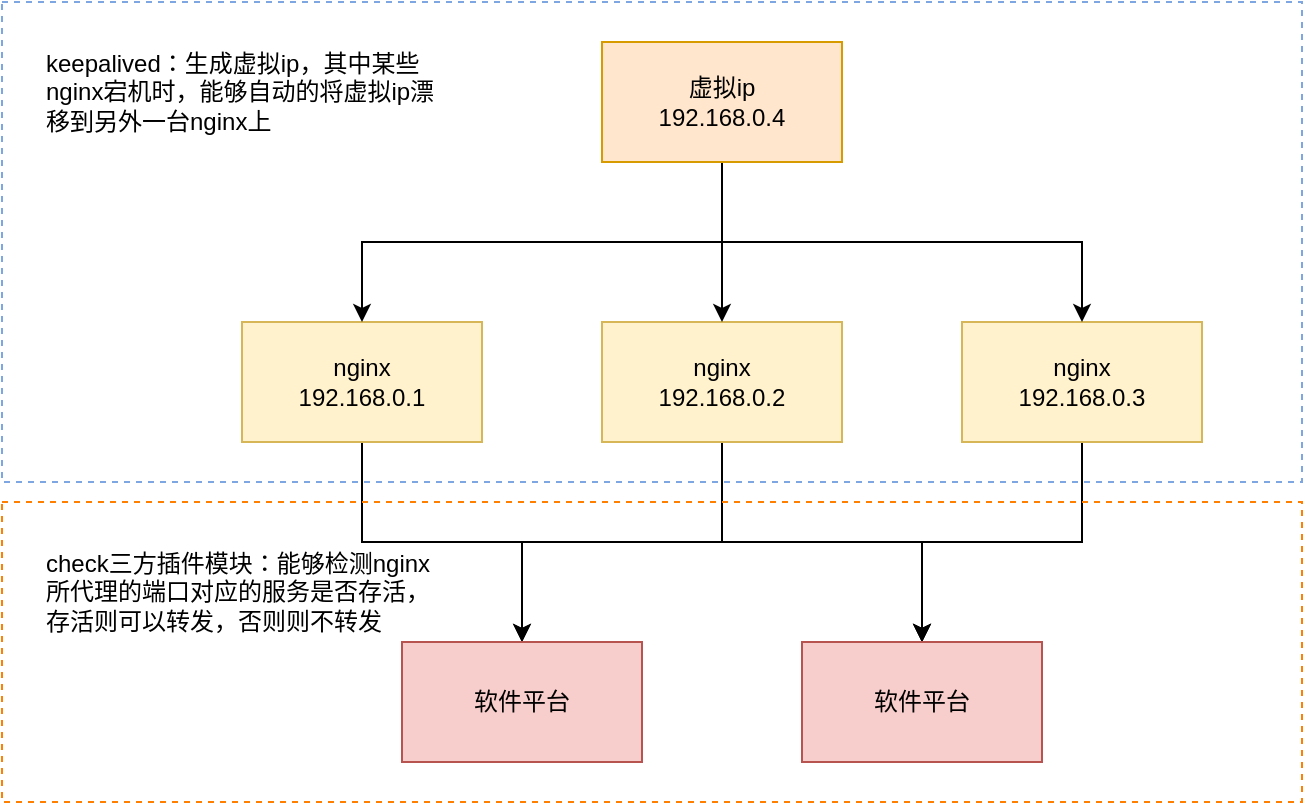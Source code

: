<mxfile version="17.2.4" type="github" pages="2">
  <diagram id="AbGB8vphmDzImQ63fVPD" name="nginx架构">
    <mxGraphModel dx="1234" dy="744" grid="1" gridSize="10" guides="1" tooltips="1" connect="1" arrows="1" fold="1" page="1" pageScale="1" pageWidth="827" pageHeight="1169" math="0" shadow="0">
      <root>
        <mxCell id="0" />
        <mxCell id="1" parent="0" />
        <mxCell id="PTd9Yx-x4nZZ-ReN7KOH-13" style="edgeStyle=orthogonalEdgeStyle;rounded=0;orthogonalLoop=1;jettySize=auto;html=1;exitX=0.5;exitY=1;exitDx=0;exitDy=0;" parent="1" source="PTd9Yx-x4nZZ-ReN7KOH-1" target="PTd9Yx-x4nZZ-ReN7KOH-9" edge="1">
          <mxGeometry relative="1" as="geometry" />
        </mxCell>
        <mxCell id="PTd9Yx-x4nZZ-ReN7KOH-14" style="edgeStyle=orthogonalEdgeStyle;rounded=0;orthogonalLoop=1;jettySize=auto;html=1;exitX=0.5;exitY=1;exitDx=0;exitDy=0;entryX=0.5;entryY=0;entryDx=0;entryDy=0;" parent="1" source="PTd9Yx-x4nZZ-ReN7KOH-1" target="PTd9Yx-x4nZZ-ReN7KOH-10" edge="1">
          <mxGeometry relative="1" as="geometry" />
        </mxCell>
        <mxCell id="PTd9Yx-x4nZZ-ReN7KOH-1" value="nginx&lt;br&gt;192.168.0.1" style="rounded=0;whiteSpace=wrap;html=1;fillColor=#fff2cc;strokeColor=#d6b656;" parent="1" vertex="1">
          <mxGeometry x="160" y="250" width="120" height="60" as="geometry" />
        </mxCell>
        <mxCell id="PTd9Yx-x4nZZ-ReN7KOH-11" style="edgeStyle=orthogonalEdgeStyle;rounded=0;orthogonalLoop=1;jettySize=auto;html=1;exitX=0.5;exitY=1;exitDx=0;exitDy=0;" parent="1" source="PTd9Yx-x4nZZ-ReN7KOH-2" target="PTd9Yx-x4nZZ-ReN7KOH-9" edge="1">
          <mxGeometry relative="1" as="geometry" />
        </mxCell>
        <mxCell id="PTd9Yx-x4nZZ-ReN7KOH-12" style="edgeStyle=orthogonalEdgeStyle;rounded=0;orthogonalLoop=1;jettySize=auto;html=1;exitX=0.5;exitY=1;exitDx=0;exitDy=0;" parent="1" source="PTd9Yx-x4nZZ-ReN7KOH-2" target="PTd9Yx-x4nZZ-ReN7KOH-10" edge="1">
          <mxGeometry relative="1" as="geometry" />
        </mxCell>
        <mxCell id="PTd9Yx-x4nZZ-ReN7KOH-2" value="nginx&lt;br&gt;192.168.0.2" style="rounded=0;whiteSpace=wrap;html=1;fillColor=#fff2cc;strokeColor=#d6b656;" parent="1" vertex="1">
          <mxGeometry x="340" y="250" width="120" height="60" as="geometry" />
        </mxCell>
        <mxCell id="PTd9Yx-x4nZZ-ReN7KOH-15" value="" style="edgeStyle=orthogonalEdgeStyle;rounded=0;orthogonalLoop=1;jettySize=auto;html=1;" parent="1" source="PTd9Yx-x4nZZ-ReN7KOH-3" target="PTd9Yx-x4nZZ-ReN7KOH-10" edge="1">
          <mxGeometry relative="1" as="geometry" />
        </mxCell>
        <mxCell id="PTd9Yx-x4nZZ-ReN7KOH-3" value="nginx&lt;br&gt;192.168.0.3" style="rounded=0;whiteSpace=wrap;html=1;fillColor=#fff2cc;strokeColor=#d6b656;" parent="1" vertex="1">
          <mxGeometry x="520" y="250" width="120" height="60" as="geometry" />
        </mxCell>
        <mxCell id="PTd9Yx-x4nZZ-ReN7KOH-5" style="edgeStyle=orthogonalEdgeStyle;rounded=0;orthogonalLoop=1;jettySize=auto;html=1;exitX=0.5;exitY=1;exitDx=0;exitDy=0;" parent="1" source="PTd9Yx-x4nZZ-ReN7KOH-4" target="PTd9Yx-x4nZZ-ReN7KOH-2" edge="1">
          <mxGeometry relative="1" as="geometry" />
        </mxCell>
        <mxCell id="PTd9Yx-x4nZZ-ReN7KOH-7" style="edgeStyle=orthogonalEdgeStyle;rounded=0;orthogonalLoop=1;jettySize=auto;html=1;exitX=0.5;exitY=1;exitDx=0;exitDy=0;entryX=0.5;entryY=0;entryDx=0;entryDy=0;" parent="1" source="PTd9Yx-x4nZZ-ReN7KOH-4" target="PTd9Yx-x4nZZ-ReN7KOH-1" edge="1">
          <mxGeometry relative="1" as="geometry" />
        </mxCell>
        <mxCell id="PTd9Yx-x4nZZ-ReN7KOH-8" style="edgeStyle=orthogonalEdgeStyle;rounded=0;orthogonalLoop=1;jettySize=auto;html=1;exitX=0.5;exitY=1;exitDx=0;exitDy=0;" parent="1" source="PTd9Yx-x4nZZ-ReN7KOH-4" target="PTd9Yx-x4nZZ-ReN7KOH-3" edge="1">
          <mxGeometry relative="1" as="geometry" />
        </mxCell>
        <mxCell id="PTd9Yx-x4nZZ-ReN7KOH-4" value="虚拟ip&lt;br&gt;192.168.0.4" style="rounded=0;whiteSpace=wrap;html=1;fillColor=#ffe6cc;strokeColor=#d79b00;" parent="1" vertex="1">
          <mxGeometry x="340" y="110" width="120" height="60" as="geometry" />
        </mxCell>
        <mxCell id="PTd9Yx-x4nZZ-ReN7KOH-9" value="软件平台" style="rounded=0;whiteSpace=wrap;html=1;fillColor=#f8cecc;strokeColor=#b85450;" parent="1" vertex="1">
          <mxGeometry x="240" y="410" width="120" height="60" as="geometry" />
        </mxCell>
        <mxCell id="PTd9Yx-x4nZZ-ReN7KOH-10" value="软件平台" style="rounded=0;whiteSpace=wrap;html=1;fillColor=#f8cecc;strokeColor=#b85450;" parent="1" vertex="1">
          <mxGeometry x="440" y="410" width="120" height="60" as="geometry" />
        </mxCell>
        <mxCell id="qX3kSHfu-rbMG_rdWQL6-1" value="" style="rounded=0;whiteSpace=wrap;html=1;fillColor=none;dashed=1;strokeColor=#7EA6E0;" parent="1" vertex="1">
          <mxGeometry x="40" y="90" width="650" height="240" as="geometry" />
        </mxCell>
        <mxCell id="qX3kSHfu-rbMG_rdWQL6-2" value="keepalived：生成虚拟ip，其中某些nginx宕机时，能够自动的将虚拟ip漂移到另外一台nginx上" style="text;html=1;strokeColor=none;fillColor=none;align=left;verticalAlign=middle;whiteSpace=wrap;rounded=0;dashed=1;" parent="1" vertex="1">
          <mxGeometry x="60" y="110" width="200" height="50" as="geometry" />
        </mxCell>
        <mxCell id="qX3kSHfu-rbMG_rdWQL6-3" value="" style="rounded=0;whiteSpace=wrap;html=1;fillColor=none;dashed=1;strokeColor=#FF8000;" parent="1" vertex="1">
          <mxGeometry x="40" y="340" width="650" height="150" as="geometry" />
        </mxCell>
        <mxCell id="qX3kSHfu-rbMG_rdWQL6-4" value="check三方插件模块：能够检测nginx所代理的端口对应的服务是否存活，存活则可以转发，否则则不转发" style="text;html=1;strokeColor=none;fillColor=none;align=left;verticalAlign=middle;whiteSpace=wrap;rounded=0;dashed=1;" parent="1" vertex="1">
          <mxGeometry x="60" y="360" width="200" height="50" as="geometry" />
        </mxCell>
      </root>
    </mxGraphModel>
  </diagram>
  <diagram id="4eOVhuLsOB_LPVc4r546" name="rocketmq架构">
    <mxGraphModel dx="1234" dy="744" grid="1" gridSize="10" guides="1" tooltips="1" connect="1" arrows="1" fold="1" page="1" pageScale="1" pageWidth="827" pageHeight="1169" math="0" shadow="0">
      <root>
        <mxCell id="0" />
        <mxCell id="1" parent="0" />
        <mxCell id="JQ-qV65VfViYML8qQNWL-12" style="edgeStyle=orthogonalEdgeStyle;rounded=0;orthogonalLoop=1;jettySize=auto;html=1;exitX=1;exitY=0.5;exitDx=0;exitDy=0;startArrow=classic;startFill=1;" edge="1" parent="1" source="JQ-qV65VfViYML8qQNWL-1" target="JQ-qV65VfViYML8qQNWL-2">
          <mxGeometry relative="1" as="geometry" />
        </mxCell>
        <mxCell id="JQ-qV65VfViYML8qQNWL-1" value="namesrv" style="rounded=0;whiteSpace=wrap;html=1;fillColor=#ffe6cc;strokeColor=#d79b00;" vertex="1" parent="1">
          <mxGeometry x="130" y="140" width="120" height="60" as="geometry" />
        </mxCell>
        <mxCell id="JQ-qV65VfViYML8qQNWL-2" value="namesrv" style="rounded=0;whiteSpace=wrap;html=1;fillColor=#ffe6cc;strokeColor=#d79b00;" vertex="1" parent="1">
          <mxGeometry x="470" y="140" width="120" height="60" as="geometry" />
        </mxCell>
        <mxCell id="JQ-qV65VfViYML8qQNWL-8" style="edgeStyle=orthogonalEdgeStyle;rounded=0;orthogonalLoop=1;jettySize=auto;html=1;exitX=0.5;exitY=0;exitDx=0;exitDy=0;entryX=0.5;entryY=1;entryDx=0;entryDy=0;" edge="1" parent="1" source="JQ-qV65VfViYML8qQNWL-3" target="JQ-qV65VfViYML8qQNWL-1">
          <mxGeometry relative="1" as="geometry" />
        </mxCell>
        <mxCell id="JQ-qV65VfViYML8qQNWL-3" value="broker-a" style="rounded=0;whiteSpace=wrap;html=1;fillColor=#fff2cc;strokeColor=#d6b656;" vertex="1" parent="1">
          <mxGeometry x="240" y="330" width="120" height="60" as="geometry" />
        </mxCell>
        <mxCell id="JQ-qV65VfViYML8qQNWL-9" style="edgeStyle=orthogonalEdgeStyle;rounded=0;orthogonalLoop=1;jettySize=auto;html=1;exitX=0.5;exitY=0;exitDx=0;exitDy=0;entryX=0.5;entryY=1;entryDx=0;entryDy=0;" edge="1" parent="1" source="JQ-qV65VfViYML8qQNWL-4" target="JQ-qV65VfViYML8qQNWL-1">
          <mxGeometry relative="1" as="geometry">
            <mxPoint x="200" y="200" as="targetPoint" />
          </mxGeometry>
        </mxCell>
        <mxCell id="JQ-qV65VfViYML8qQNWL-21" style="edgeStyle=orthogonalEdgeStyle;rounded=0;orthogonalLoop=1;jettySize=auto;html=1;exitX=1;exitY=0.5;exitDx=0;exitDy=0;entryX=0;entryY=0.5;entryDx=0;entryDy=0;startArrow=classic;startFill=1;" edge="1" parent="1" source="JQ-qV65VfViYML8qQNWL-4" target="JQ-qV65VfViYML8qQNWL-3">
          <mxGeometry relative="1" as="geometry" />
        </mxCell>
        <mxCell id="JQ-qV65VfViYML8qQNWL-4" value="broker-a-s" style="rounded=0;whiteSpace=wrap;html=1;fillColor=#fff2cc;strokeColor=#d6b656;" vertex="1" parent="1">
          <mxGeometry x="40" y="330" width="120" height="60" as="geometry" />
        </mxCell>
        <mxCell id="JQ-qV65VfViYML8qQNWL-10" style="edgeStyle=orthogonalEdgeStyle;rounded=0;orthogonalLoop=1;jettySize=auto;html=1;exitX=0.5;exitY=0;exitDx=0;exitDy=0;entryX=0.5;entryY=1;entryDx=0;entryDy=0;" edge="1" parent="1" source="JQ-qV65VfViYML8qQNWL-5" target="JQ-qV65VfViYML8qQNWL-2">
          <mxGeometry relative="1" as="geometry" />
        </mxCell>
        <mxCell id="JQ-qV65VfViYML8qQNWL-14" style="edgeStyle=orthogonalEdgeStyle;rounded=0;orthogonalLoop=1;jettySize=auto;html=1;exitX=1;exitY=0.5;exitDx=0;exitDy=0;entryX=0;entryY=0.5;entryDx=0;entryDy=0;startArrow=classic;startFill=1;" edge="1" parent="1" source="JQ-qV65VfViYML8qQNWL-5" target="JQ-qV65VfViYML8qQNWL-6">
          <mxGeometry relative="1" as="geometry" />
        </mxCell>
        <mxCell id="JQ-qV65VfViYML8qQNWL-5" value="broker-b" style="rounded=0;whiteSpace=wrap;html=1;fillColor=#e1d5e7;strokeColor=#9673a6;" vertex="1" parent="1">
          <mxGeometry x="370" y="330" width="120" height="60" as="geometry" />
        </mxCell>
        <mxCell id="JQ-qV65VfViYML8qQNWL-11" style="edgeStyle=orthogonalEdgeStyle;rounded=0;orthogonalLoop=1;jettySize=auto;html=1;exitX=0.5;exitY=0;exitDx=0;exitDy=0;" edge="1" parent="1" source="JQ-qV65VfViYML8qQNWL-6" target="JQ-qV65VfViYML8qQNWL-2">
          <mxGeometry relative="1" as="geometry" />
        </mxCell>
        <mxCell id="JQ-qV65VfViYML8qQNWL-6" value="broker-b-s" style="rounded=0;whiteSpace=wrap;html=1;fillColor=#e1d5e7;strokeColor=#9673a6;" vertex="1" parent="1">
          <mxGeometry x="570" y="330" width="120" height="60" as="geometry" />
        </mxCell>
        <mxCell id="JQ-qV65VfViYML8qQNWL-15" value="异步复制" style="text;html=1;strokeColor=none;fillColor=none;align=center;verticalAlign=middle;whiteSpace=wrap;rounded=0;" vertex="1" parent="1">
          <mxGeometry x="170" y="320" width="60" height="30" as="geometry" />
        </mxCell>
        <mxCell id="JQ-qV65VfViYML8qQNWL-16" value="异步复制" style="text;html=1;strokeColor=none;fillColor=none;align=center;verticalAlign=middle;whiteSpace=wrap;rounded=0;" vertex="1" parent="1">
          <mxGeometry x="500" y="320" width="60" height="30" as="geometry" />
        </mxCell>
        <mxCell id="JQ-qV65VfViYML8qQNWL-18" style="edgeStyle=orthogonalEdgeStyle;rounded=0;orthogonalLoop=1;jettySize=auto;html=1;exitX=0.5;exitY=0;exitDx=0;exitDy=0;startArrow=none;startFill=0;" edge="1" parent="1" source="JQ-qV65VfViYML8qQNWL-17" target="JQ-qV65VfViYML8qQNWL-3">
          <mxGeometry relative="1" as="geometry" />
        </mxCell>
        <mxCell id="JQ-qV65VfViYML8qQNWL-20" style="edgeStyle=orthogonalEdgeStyle;rounded=0;orthogonalLoop=1;jettySize=auto;html=1;exitX=0.5;exitY=0;exitDx=0;exitDy=0;entryX=0.5;entryY=1;entryDx=0;entryDy=0;startArrow=none;startFill=0;" edge="1" parent="1" source="JQ-qV65VfViYML8qQNWL-17" target="JQ-qV65VfViYML8qQNWL-5">
          <mxGeometry relative="1" as="geometry" />
        </mxCell>
        <mxCell id="JQ-qV65VfViYML8qQNWL-17" value="软件平台" style="rounded=0;whiteSpace=wrap;html=1;fillColor=#f8cecc;strokeColor=#b85450;" vertex="1" parent="1">
          <mxGeometry x="310" y="490" width="120" height="60" as="geometry" />
        </mxCell>
      </root>
    </mxGraphModel>
  </diagram>
</mxfile>
